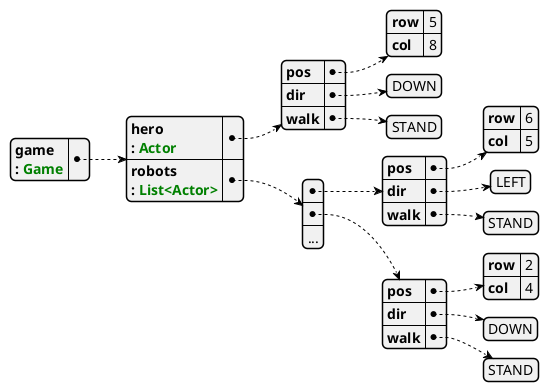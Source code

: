 @startjson

{
 "game\\n:<color:green> Game": {
    "hero\\n:<color:green> Actor": {
      "pos": { "row": 5, "col": 8 },
      "dir": [ "DOWN" ],
      "walk": [ "STAND" ]
    },
    "robots\\n:<color:green> List<Actor>" : [
        {
          "pos": { "row": 6, "col": 5 },
          "dir": [ "LEFT" ],
          "walk": [ "STAND" ]
        },
        {
          "pos": { "row": 2, "col": 4 },
          "dir": [ "DOWN" ],
          "walk": [ "STAND" ]
        },
        "..."
    ]
 }
}

@endjson